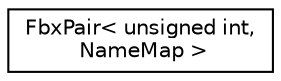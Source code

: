 digraph "クラス階層図"
{
  edge [fontname="Helvetica",fontsize="10",labelfontname="Helvetica",labelfontsize="10"];
  node [fontname="Helvetica",fontsize="10",shape=record];
  rankdir="LR";
  Node0 [label="FbxPair\< unsigned int,\l NameMap \>",height=0.2,width=0.4,color="black", fillcolor="white", style="filled",URL="$class_fbx_pair.html"];
}
